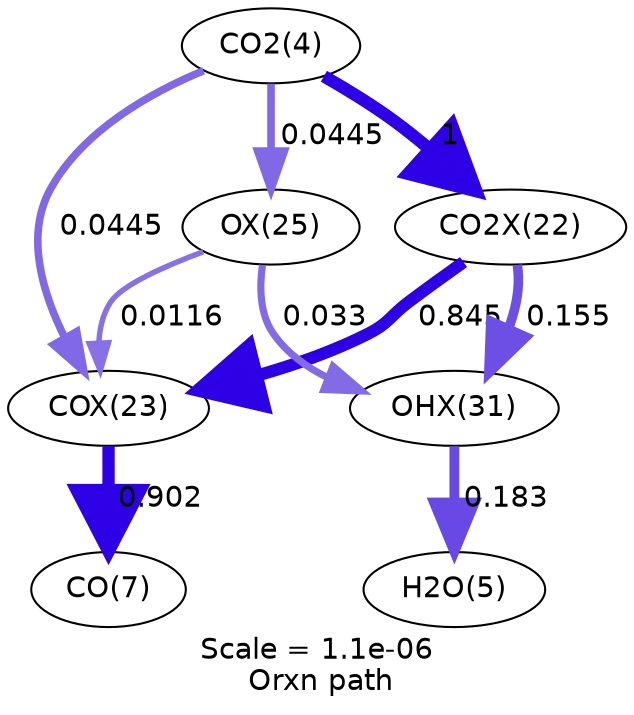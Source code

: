 digraph reaction_paths {
center=1;
s25 -> s2[fontname="Helvetica", penwidth=6, arrowsize=3, color="0.7, 1.5, 0.9"
, label=" 1"];
s25 -> s3[fontname="Helvetica", penwidth=3.65, arrowsize=1.83, color="0.7, 0.545, 0.9"
, label=" 0.0445"];
s25 -> s5[fontname="Helvetica", penwidth=3.65, arrowsize=1.83, color="0.7, 0.545, 0.9"
, label=" 0.0445"];
s2 -> s3[fontname="Helvetica", penwidth=5.87, arrowsize=2.94, color="0.7, 1.35, 0.9"
, label=" 0.845"];
s2 -> s11[fontname="Helvetica", penwidth=4.59, arrowsize=2.3, color="0.7, 0.655, 0.9"
, label=" 0.155"];
s3 -> s28[fontname="Helvetica", penwidth=5.92, arrowsize=2.96, color="0.7, 1.4, 0.9"
, label=" 0.902"];
s5 -> s3[fontname="Helvetica", penwidth=2.63, arrowsize=1.32, color="0.7, 0.512, 0.9"
, label=" 0.0116"];
s5 -> s11[fontname="Helvetica", penwidth=3.43, arrowsize=1.71, color="0.7, 0.533, 0.9"
, label=" 0.033"];
s11 -> s26[fontname="Helvetica", penwidth=4.72, arrowsize=2.36, color="0.7, 0.683, 0.9"
, label=" 0.183"];
s2 [ fontname="Helvetica", label="CO2X(22)"];
s3 [ fontname="Helvetica", label="COX(23)"];
s5 [ fontname="Helvetica", label="OX(25)"];
s11 [ fontname="Helvetica", label="OHX(31)"];
s25 [ fontname="Helvetica", label="CO2(4)"];
s26 [ fontname="Helvetica", label="H2O(5)"];
s28 [ fontname="Helvetica", label="CO(7)"];
 label = "Scale = 1.1e-06\l Orxn path";
 fontname = "Helvetica";
}

